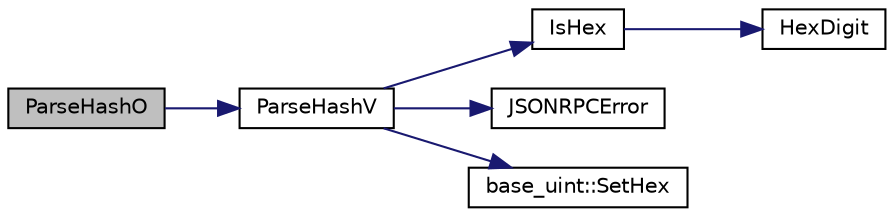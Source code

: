 digraph "ParseHashO"
{
  edge [fontname="Helvetica",fontsize="10",labelfontname="Helvetica",labelfontsize="10"];
  node [fontname="Helvetica",fontsize="10",shape=record];
  rankdir="LR";
  Node272 [label="ParseHashO",height=0.2,width=0.4,color="black", fillcolor="grey75", style="filled", fontcolor="black"];
  Node272 -> Node273 [color="midnightblue",fontsize="10",style="solid",fontname="Helvetica"];
  Node273 [label="ParseHashV",height=0.2,width=0.4,color="black", fillcolor="white", style="filled",URL="$rpcserver_8cpp.html#ae00da5fd5abdf11d125f98190e599194"];
  Node273 -> Node274 [color="midnightblue",fontsize="10",style="solid",fontname="Helvetica"];
  Node274 [label="IsHex",height=0.2,width=0.4,color="black", fillcolor="white", style="filled",URL="$utilstrencodings_8cpp.html#aa4e3553d2b2fe693c106f4296685f75c"];
  Node274 -> Node275 [color="midnightblue",fontsize="10",style="solid",fontname="Helvetica"];
  Node275 [label="HexDigit",height=0.2,width=0.4,color="black", fillcolor="white", style="filled",URL="$utilstrencodings_8cpp.html#aa59e8a8c5a39cb5041f93bb95dd02119"];
  Node273 -> Node276 [color="midnightblue",fontsize="10",style="solid",fontname="Helvetica"];
  Node276 [label="JSONRPCError",height=0.2,width=0.4,color="black", fillcolor="white", style="filled",URL="$rpcprotocol_8cpp.html#a17b1bb111ab339efc951929834766039"];
  Node273 -> Node277 [color="midnightblue",fontsize="10",style="solid",fontname="Helvetica"];
  Node277 [label="base_uint::SetHex",height=0.2,width=0.4,color="black", fillcolor="white", style="filled",URL="$classbase__uint.html#ade1a897fac931f28f54998c92c797228"];
}
